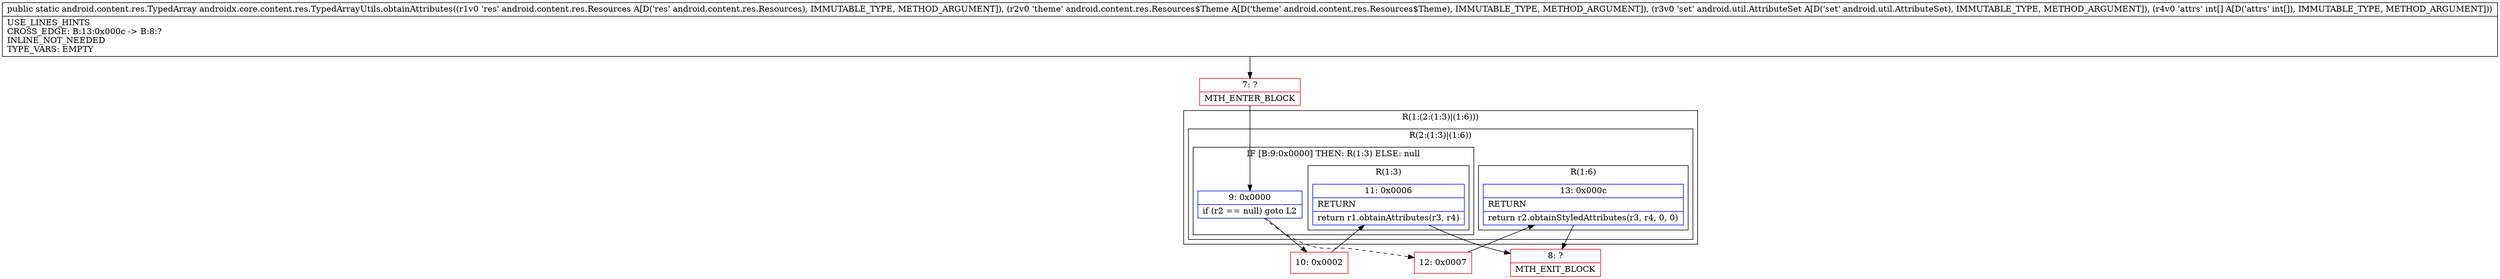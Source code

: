 digraph "CFG forandroidx.core.content.res.TypedArrayUtils.obtainAttributes(Landroid\/content\/res\/Resources;Landroid\/content\/res\/Resources$Theme;Landroid\/util\/AttributeSet;[I)Landroid\/content\/res\/TypedArray;" {
subgraph cluster_Region_1795448277 {
label = "R(1:(2:(1:3)|(1:6)))";
node [shape=record,color=blue];
subgraph cluster_Region_1991218893 {
label = "R(2:(1:3)|(1:6))";
node [shape=record,color=blue];
subgraph cluster_IfRegion_1885285386 {
label = "IF [B:9:0x0000] THEN: R(1:3) ELSE: null";
node [shape=record,color=blue];
Node_9 [shape=record,label="{9\:\ 0x0000|if (r2 == null) goto L2\l}"];
subgraph cluster_Region_1616019609 {
label = "R(1:3)";
node [shape=record,color=blue];
Node_11 [shape=record,label="{11\:\ 0x0006|RETURN\l|return r1.obtainAttributes(r3, r4)\l}"];
}
}
subgraph cluster_Region_695309235 {
label = "R(1:6)";
node [shape=record,color=blue];
Node_13 [shape=record,label="{13\:\ 0x000c|RETURN\l|return r2.obtainStyledAttributes(r3, r4, 0, 0)\l}"];
}
}
}
Node_7 [shape=record,color=red,label="{7\:\ ?|MTH_ENTER_BLOCK\l}"];
Node_10 [shape=record,color=red,label="{10\:\ 0x0002}"];
Node_8 [shape=record,color=red,label="{8\:\ ?|MTH_EXIT_BLOCK\l}"];
Node_12 [shape=record,color=red,label="{12\:\ 0x0007}"];
MethodNode[shape=record,label="{public static android.content.res.TypedArray androidx.core.content.res.TypedArrayUtils.obtainAttributes((r1v0 'res' android.content.res.Resources A[D('res' android.content.res.Resources), IMMUTABLE_TYPE, METHOD_ARGUMENT]), (r2v0 'theme' android.content.res.Resources$Theme A[D('theme' android.content.res.Resources$Theme), IMMUTABLE_TYPE, METHOD_ARGUMENT]), (r3v0 'set' android.util.AttributeSet A[D('set' android.util.AttributeSet), IMMUTABLE_TYPE, METHOD_ARGUMENT]), (r4v0 'attrs' int[] A[D('attrs' int[]), IMMUTABLE_TYPE, METHOD_ARGUMENT]))  | USE_LINES_HINTS\lCROSS_EDGE: B:13:0x000c \-\> B:8:?\lINLINE_NOT_NEEDED\lTYPE_VARS: EMPTY\l}"];
MethodNode -> Node_7;Node_9 -> Node_10;
Node_9 -> Node_12[style=dashed];
Node_11 -> Node_8;
Node_13 -> Node_8;
Node_7 -> Node_9;
Node_10 -> Node_11;
Node_12 -> Node_13;
}

